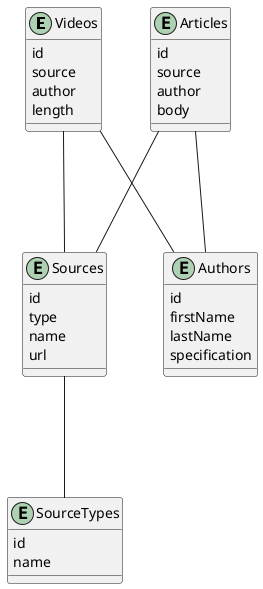@startuml
    entity Videos{
      id
      source
      author
      length
    }

    entity Articles{
      id
      source
      author
      body
    }

    entity Sources{
      id
      type
      name
      url
    }

    entity Authors{
      id
      firstName
      lastName
      specification
    }

    entity SourceTypes{
      id
      name
    }

    Videos --- Sources
    Articles --- Sources
    Articles --- Authors
    Videos --- Authors
    Sources --- SourceTypes
@enduml